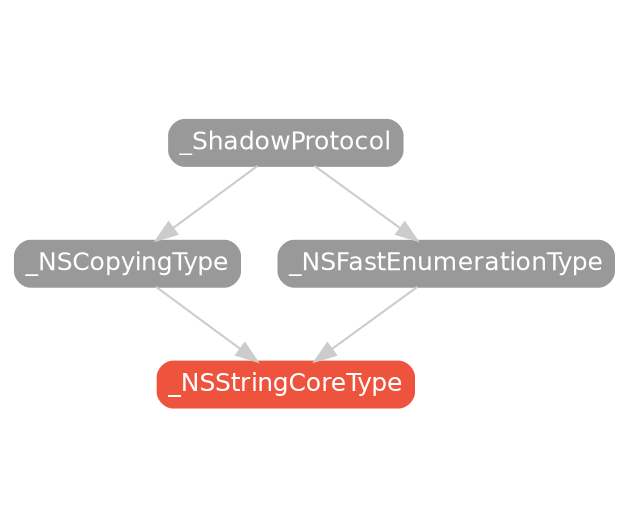 strict digraph "_NSStringCoreType - Type Hierarchy - SwiftDoc.org" {
    pad="0.1,0.8"
    node [shape=box, style="filled,rounded", color="#999999", fillcolor="#999999", fontcolor=white, fontname=Helvetica, fontnames="Helvetica,sansserif", fontsize=12, margin="0.07,0.05", height="0.3"]
    edge [color="#cccccc"]
    "_NSCopyingType" [URL="/protocol/_NSCopyingType/hierarchy/"]
    "_NSFastEnumerationType" [URL="/protocol/_NSFastEnumerationType/hierarchy/"]
    "_NSStringCoreType" [URL="/protocol/_NSStringCoreType/", style="filled,rounded", fillcolor="#ee543d", color="#ee543d"]
    "_ShadowProtocol" [URL="/protocol/_ShadowProtocol/hierarchy/"]    "_NSCopyingType" -> "_NSStringCoreType"
    "_NSFastEnumerationType" -> "_NSStringCoreType"
    "_ShadowProtocol" -> "_NSCopyingType"
    "_ShadowProtocol" -> "_NSFastEnumerationType"
    subgraph Types {
        rank = max; 
    }
}